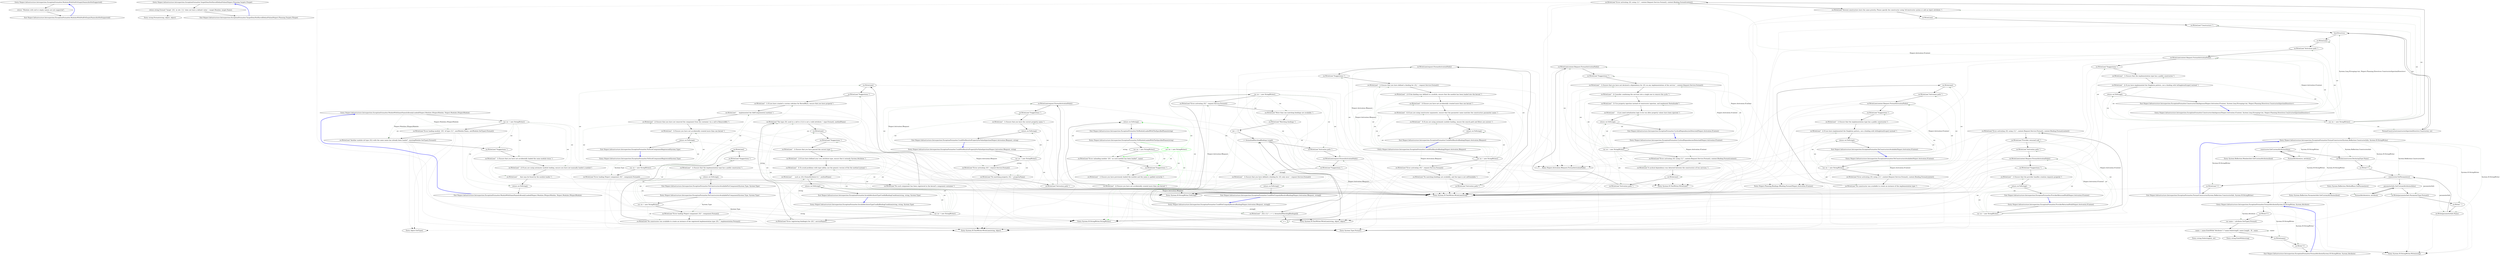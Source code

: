 digraph  {
n0 [label="Entry Ninject.Infrastructure.Introspection.ExceptionFormatter.ModulesWithNullOrEmptyNamesAreNotSupported()", span="44-44", cluster="Ninject.Infrastructure.Introspection.ExceptionFormatter.ModulesWithNullOrEmptyNamesAreNotSupported()"];
n1 [label="return ''Modules with null or empty names are not supported'';", span="46-46", cluster="Ninject.Infrastructure.Introspection.ExceptionFormatter.ModulesWithNullOrEmptyNamesAreNotSupported()"];
n2 [label="Exit Ninject.Infrastructure.Introspection.ExceptionFormatter.ModulesWithNullOrEmptyNamesAreNotSupported()", span="44-44", cluster="Ninject.Infrastructure.Introspection.ExceptionFormatter.ModulesWithNullOrEmptyNamesAreNotSupported()"];
n3 [label="Entry Ninject.Infrastructure.Introspection.ExceptionFormatter.TargetDoesNotHaveADefaultValue(Ninject.Planning.Targets.ITarget)", span="53-53", cluster="Ninject.Infrastructure.Introspection.ExceptionFormatter.TargetDoesNotHaveADefaultValue(Ninject.Planning.Targets.ITarget)"];
n4 [label="return string.Format(''Target '{0}' at site '{1}' does not have a default value.'', target.Member, target.Name);", span="55-55", cluster="Ninject.Infrastructure.Introspection.ExceptionFormatter.TargetDoesNotHaveADefaultValue(Ninject.Planning.Targets.ITarget)"];
n5 [label="Exit Ninject.Infrastructure.Introspection.ExceptionFormatter.TargetDoesNotHaveADefaultValue(Ninject.Planning.Targets.ITarget)", span="53-53", cluster="Ninject.Infrastructure.Introspection.ExceptionFormatter.TargetDoesNotHaveADefaultValue(Ninject.Planning.Targets.ITarget)"];
n6 [label="Entry string.Format(string, object, object)", span="0-0", cluster="string.Format(string, object, object)"];
n7 [label="Entry Ninject.Infrastructure.Introspection.ExceptionFormatter.ModuleWithSameNameIsAlreadyLoaded(Ninject.Modules.INinjectModule, Ninject.Modules.INinjectModule)", span="64-64", cluster="Ninject.Infrastructure.Introspection.ExceptionFormatter.ModuleWithSameNameIsAlreadyLoaded(Ninject.Modules.INinjectModule, Ninject.Modules.INinjectModule)"];
n8 [label="var sw = new StringWriter()", span="67-67", cluster="Ninject.Infrastructure.Introspection.ExceptionFormatter.ModuleWithSameNameIsAlreadyLoaded(Ninject.Modules.INinjectModule, Ninject.Modules.INinjectModule)"];
n9 [label="sw.WriteLine(''Error loading module '{0}' of type {1}'', newModule.Name, newModule.GetType().Format())", span="69-69", cluster="Ninject.Infrastructure.Introspection.ExceptionFormatter.ModuleWithSameNameIsAlreadyLoaded(Ninject.Modules.INinjectModule, Ninject.Modules.INinjectModule)"];
n10 [label="sw.WriteLine(''Another module (of type {0}) with the same name has already been loaded'', existingModule.GetType().Format())", span="70-70", cluster="Ninject.Infrastructure.Introspection.ExceptionFormatter.ModuleWithSameNameIsAlreadyLoaded(Ninject.Modules.INinjectModule, Ninject.Modules.INinjectModule)"];
n17 [label="Entry System.IO.StringWriter.StringWriter()", span="0-0", cluster="System.IO.StringWriter.StringWriter()"];
n11 [label="sw.WriteLine(''Suggestions:'')", span="72-72", cluster="Ninject.Infrastructure.Introspection.ExceptionFormatter.ModuleWithSameNameIsAlreadyLoaded(Ninject.Modules.INinjectModule, Ninject.Modules.INinjectModule)"];
n12 [label="sw.WriteLine(''  1) Ensure that you have not accidentally loaded the same module twice.'')", span="73-73", cluster="Ninject.Infrastructure.Introspection.ExceptionFormatter.ModuleWithSameNameIsAlreadyLoaded(Ninject.Modules.INinjectModule, Ninject.Modules.INinjectModule)"];
n13 [label="sw.WriteLine(''  2) If you are using automatic module loading, ensure you have not manually loaded a module'')", span="75-75", cluster="Ninject.Infrastructure.Introspection.ExceptionFormatter.ModuleWithSameNameIsAlreadyLoaded(Ninject.Modules.INinjectModule, Ninject.Modules.INinjectModule)"];
n14 [label="sw.WriteLine(''     that may be found by the module loader.'')", span="76-76", cluster="Ninject.Infrastructure.Introspection.ExceptionFormatter.ModuleWithSameNameIsAlreadyLoaded(Ninject.Modules.INinjectModule, Ninject.Modules.INinjectModule)"];
n15 [label="return sw.ToString();", span="79-79", cluster="Ninject.Infrastructure.Introspection.ExceptionFormatter.ModuleWithSameNameIsAlreadyLoaded(Ninject.Modules.INinjectModule, Ninject.Modules.INinjectModule)"];
n18 [label="Entry object.GetType()", span="0-0", cluster="object.GetType()"];
n19 [label="Entry System.Type.Format()", span="212-212", cluster="System.Type.Format()"];
n20 [label="Entry System.IO.TextWriter.WriteLine(string, object, object)", span="0-0", cluster="System.IO.TextWriter.WriteLine(string, object, object)"];
n21 [label="Entry System.IO.TextWriter.WriteLine(string, object)", span="0-0", cluster="System.IO.TextWriter.WriteLine(string, object)"];
n22 [label="Entry System.IO.TextWriter.WriteLine(string)", span="0-0", cluster="System.IO.TextWriter.WriteLine(string)"];
n16 [label="Exit Ninject.Infrastructure.Introspection.ExceptionFormatter.ModuleWithSameNameIsAlreadyLoaded(Ninject.Modules.INinjectModule, Ninject.Modules.INinjectModule)", span="64-64", cluster="Ninject.Infrastructure.Introspection.ExceptionFormatter.ModuleWithSameNameIsAlreadyLoaded(Ninject.Modules.INinjectModule, Ninject.Modules.INinjectModule)"];
n23 [label="Entry System.IO.StringWriter.ToString()", span="0-0", cluster="System.IO.StringWriter.ToString()"];
n24 [label="Entry Ninject.Infrastructure.Introspection.ExceptionFormatter.NoModuleLoadedWithTheSpecifiedName(string)", span="88-88", cluster="Ninject.Infrastructure.Introspection.ExceptionFormatter.NoModuleLoadedWithTheSpecifiedName(string)"];
n25 [label="var sw = new StringWriter()", span="90-90", cluster="Ninject.Infrastructure.Introspection.ExceptionFormatter.NoModuleLoadedWithTheSpecifiedName(string)"];
n26 [label="sw.WriteLine(''Error unloading module '{0}': no such module has been loaded'', name)", span="92-92", cluster="Ninject.Infrastructure.Introspection.ExceptionFormatter.NoModuleLoadedWithTheSpecifiedName(string)"];
n27 [label="sw.WriteLine(''Suggestions:'')", span="94-94", cluster="Ninject.Infrastructure.Introspection.ExceptionFormatter.NoModuleLoadedWithTheSpecifiedName(string)"];
n28 [label="sw.WriteLine(''  1) Ensure you have previously loaded the module and the name is spelled correctly.'')", span="95-95", cluster="Ninject.Infrastructure.Introspection.ExceptionFormatter.NoModuleLoadedWithTheSpecifiedName(string)"];
n29 [label="sw.WriteLine(''  2) Ensure you have not accidentally created more than one kernel.'')", span="96-96", cluster="Ninject.Infrastructure.Introspection.ExceptionFormatter.NoModuleLoadedWithTheSpecifiedName(string)"];
n30 [label="return sw.ToString();", span="98-98", cluster="Ninject.Infrastructure.Introspection.ExceptionFormatter.NoModuleLoadedWithTheSpecifiedName(string)"];
n31 [label="Exit Ninject.Infrastructure.Introspection.ExceptionFormatter.NoModuleLoadedWithTheSpecifiedName(string)", span="88-88", cluster="Ninject.Infrastructure.Introspection.ExceptionFormatter.NoModuleLoadedWithTheSpecifiedName(string)"];
n32 [label="Entry Ninject.Infrastructure.Introspection.ExceptionFormatter.CouldNotUniquelyResolveBinding(Ninject.Activation.IRequest, string[])", span="108-108", cluster="Ninject.Infrastructure.Introspection.ExceptionFormatter.CouldNotUniquelyResolveBinding(Ninject.Activation.IRequest, string[])"];
n33 [label="var sw = new StringWriter()", span="110-110", cluster="Ninject.Infrastructure.Introspection.ExceptionFormatter.CouldNotUniquelyResolveBinding(Ninject.Activation.IRequest, string[])"];
n34 [label="sw.WriteLine(''Error activating {0}'', request.Service.Format())", span="112-112", cluster="Ninject.Infrastructure.Introspection.ExceptionFormatter.CouldNotUniquelyResolveBinding(Ninject.Activation.IRequest, string[])"];
n38 [label="i < formattedMatchingBindings.Length", span="116-116", cluster="Ninject.Infrastructure.Introspection.ExceptionFormatter.CouldNotUniquelyResolveBinding(Ninject.Activation.IRequest, string[])"];
n39 [label="sw.WriteLine(''  {0}) {1}'', i + 1, formattedMatchingBindings[i])", span="118-118", cluster="Ninject.Infrastructure.Introspection.ExceptionFormatter.CouldNotUniquelyResolveBinding(Ninject.Activation.IRequest, string[])"];
n42 [label="sw.WriteLine(request.FormatActivationPath())", span="121-121", cluster="Ninject.Infrastructure.Introspection.ExceptionFormatter.CouldNotUniquelyResolveBinding(Ninject.Activation.IRequest, string[])"];
n44 [label="sw.WriteLine(''  1) Ensure that you have defined a binding for {0} only once.'', request.Service.Format())", span="124-124", cluster="Ninject.Infrastructure.Introspection.ExceptionFormatter.CouldNotUniquelyResolveBinding(Ninject.Activation.IRequest, string[])"];
n35 [label="sw.WriteLine(''More than one matching bindings are available.'')", span="113-113", cluster="Ninject.Infrastructure.Introspection.ExceptionFormatter.CouldNotUniquelyResolveBinding(Ninject.Activation.IRequest, string[])"];
n36 [label="sw.WriteLine(''Matching bindings:'')", span="115-115", cluster="Ninject.Infrastructure.Introspection.ExceptionFormatter.CouldNotUniquelyResolveBinding(Ninject.Activation.IRequest, string[])"];
n41 [label="sw.WriteLine(''Activation path:'')", span="120-120", cluster="Ninject.Infrastructure.Introspection.ExceptionFormatter.CouldNotUniquelyResolveBinding(Ninject.Activation.IRequest, string[])"];
n43 [label="sw.WriteLine(''Suggestions:'')", span="123-123", cluster="Ninject.Infrastructure.Introspection.ExceptionFormatter.CouldNotUniquelyResolveBinding(Ninject.Activation.IRequest, string[])"];
n45 [label="return sw.ToString();", span="126-126", cluster="Ninject.Infrastructure.Introspection.ExceptionFormatter.CouldNotUniquelyResolveBinding(Ninject.Activation.IRequest, string[])"];
n37 [label="int i = 0", span="116-116", cluster="Ninject.Infrastructure.Introspection.ExceptionFormatter.CouldNotUniquelyResolveBinding(Ninject.Activation.IRequest, string[])"];
n40 [label="i++", span="116-116", cluster="Ninject.Infrastructure.Introspection.ExceptionFormatter.CouldNotUniquelyResolveBinding(Ninject.Activation.IRequest, string[])"];
n47 [label="Entry Ninject.Activation.IRequest.FormatActivationPath()", span="37-37", cluster="Ninject.Activation.IRequest.FormatActivationPath()"];
n46 [label="Exit Ninject.Infrastructure.Introspection.ExceptionFormatter.CouldNotUniquelyResolveBinding(Ninject.Activation.IRequest, string[])", span="108-108", cluster="Ninject.Infrastructure.Introspection.ExceptionFormatter.CouldNotUniquelyResolveBinding(Ninject.Activation.IRequest, string[])"];
n48 [label="Entry Ninject.Infrastructure.Introspection.ExceptionFormatter.CouldNotResolveBinding(Ninject.Activation.IRequest)", span="135-135", cluster="Ninject.Infrastructure.Introspection.ExceptionFormatter.CouldNotResolveBinding(Ninject.Activation.IRequest)"];
n49 [label="var sw = new StringWriter()", span="137-137", cluster="Ninject.Infrastructure.Introspection.ExceptionFormatter.CouldNotResolveBinding(Ninject.Activation.IRequest)"];
n50 [label="sw.WriteLine(''Error activating {0}'', request.Service.Format())", span="139-139", cluster="Ninject.Infrastructure.Introspection.ExceptionFormatter.CouldNotResolveBinding(Ninject.Activation.IRequest)"];
n53 [label="sw.WriteLine(request.FormatActivationPath())", span="143-143", cluster="Ninject.Infrastructure.Introspection.ExceptionFormatter.CouldNotResolveBinding(Ninject.Activation.IRequest)"];
n55 [label="sw.WriteLine(''  1) Ensure that you have defined a binding for {0}.'', request.Service.Format())", span="146-146", cluster="Ninject.Infrastructure.Introspection.ExceptionFormatter.CouldNotResolveBinding(Ninject.Activation.IRequest)"];
n51 [label="sw.WriteLine(''No matching bindings are available, and the type is not self-bindable.'')", span="140-140", cluster="Ninject.Infrastructure.Introspection.ExceptionFormatter.CouldNotResolveBinding(Ninject.Activation.IRequest)"];
n52 [label="sw.WriteLine(''Activation path:'')", span="142-142", cluster="Ninject.Infrastructure.Introspection.ExceptionFormatter.CouldNotResolveBinding(Ninject.Activation.IRequest)"];
n54 [label="sw.WriteLine(''Suggestions:'')", span="145-145", cluster="Ninject.Infrastructure.Introspection.ExceptionFormatter.CouldNotResolveBinding(Ninject.Activation.IRequest)"];
n56 [label="sw.WriteLine(''  2) If the binding was defined in a module, ensure that the module has been loaded into the kernel.'')", span="147-147", cluster="Ninject.Infrastructure.Introspection.ExceptionFormatter.CouldNotResolveBinding(Ninject.Activation.IRequest)"];
n57 [label="sw.WriteLine(''  3) Ensure you have not accidentally created more than one kernel.'')", span="148-148", cluster="Ninject.Infrastructure.Introspection.ExceptionFormatter.CouldNotResolveBinding(Ninject.Activation.IRequest)"];
n58 [label="sw.WriteLine(''  4) If you are using constructor arguments, ensure that the parameter name matches the constructors parameter name.'')", span="149-149", cluster="Ninject.Infrastructure.Introspection.ExceptionFormatter.CouldNotResolveBinding(Ninject.Activation.IRequest)"];
n59 [label="sw.WriteLine(''  5) If you are using automatic module loading, ensure the search path and filters are correct.'')", span="151-151", cluster="Ninject.Infrastructure.Introspection.ExceptionFormatter.CouldNotResolveBinding(Ninject.Activation.IRequest)"];
n60 [label="return sw.ToString();", span="154-154", cluster="Ninject.Infrastructure.Introspection.ExceptionFormatter.CouldNotResolveBinding(Ninject.Activation.IRequest)"];
n61 [label="Exit Ninject.Infrastructure.Introspection.ExceptionFormatter.CouldNotResolveBinding(Ninject.Activation.IRequest)", span="135-135", cluster="Ninject.Infrastructure.Introspection.ExceptionFormatter.CouldNotResolveBinding(Ninject.Activation.IRequest)"];
n62 [label="Entry Ninject.Infrastructure.Introspection.ExceptionFormatter.CyclicalDependenciesDetected(Ninject.Activation.IContext)", span="163-163", cluster="Ninject.Infrastructure.Introspection.ExceptionFormatter.CyclicalDependenciesDetected(Ninject.Activation.IContext)"];
n63 [label="var sw = new StringWriter()", span="165-165", cluster="Ninject.Infrastructure.Introspection.ExceptionFormatter.CyclicalDependenciesDetected(Ninject.Activation.IContext)"];
n64 [label="sw.WriteLine(''Error activating {0} using {1}'', context.Request.Service.Format(), context.Binding.Format(context))", span="167-167", cluster="Ninject.Infrastructure.Introspection.ExceptionFormatter.CyclicalDependenciesDetected(Ninject.Activation.IContext)"];
n68 [label="sw.WriteLine(context.Request.FormatActivationPath())", span="172-172", cluster="Ninject.Infrastructure.Introspection.ExceptionFormatter.CyclicalDependenciesDetected(Ninject.Activation.IContext)"];
n70 [label="sw.WriteLine(''  1) Ensure that you have not declared a dependency for {0} on any implementations of the service.'', context.Request.Service.Format())", span="175-175", cluster="Ninject.Infrastructure.Introspection.ExceptionFormatter.CyclicalDependenciesDetected(Ninject.Activation.IContext)"];
n65 [label="sw.WriteLine(''A cyclical dependency was detected between the constructors of two services.'')", span="168-168", cluster="Ninject.Infrastructure.Introspection.ExceptionFormatter.CyclicalDependenciesDetected(Ninject.Activation.IContext)"];
n66 [label="sw.WriteLine()", span="169-169", cluster="Ninject.Infrastructure.Introspection.ExceptionFormatter.CyclicalDependenciesDetected(Ninject.Activation.IContext)"];
n67 [label="sw.WriteLine(''Activation path:'')", span="171-171", cluster="Ninject.Infrastructure.Introspection.ExceptionFormatter.CyclicalDependenciesDetected(Ninject.Activation.IContext)"];
n69 [label="sw.WriteLine(''Suggestions:'')", span="174-174", cluster="Ninject.Infrastructure.Introspection.ExceptionFormatter.CyclicalDependenciesDetected(Ninject.Activation.IContext)"];
n71 [label="sw.WriteLine(''  2) Consider combining the services into a single one to remove the cycle.'')", span="176-176", cluster="Ninject.Infrastructure.Introspection.ExceptionFormatter.CyclicalDependenciesDetected(Ninject.Activation.IContext)"];
n72 [label="sw.WriteLine(''  3) Use property injection instead of constructor injection, and implement IInitializable'')", span="177-177", cluster="Ninject.Infrastructure.Introspection.ExceptionFormatter.CyclicalDependenciesDetected(Ninject.Activation.IContext)"];
n73 [label="sw.WriteLine(''     if you need initialization logic to be run after property values have been injected.'')", span="178-178", cluster="Ninject.Infrastructure.Introspection.ExceptionFormatter.CyclicalDependenciesDetected(Ninject.Activation.IContext)"];
n74 [label="return sw.ToString();", span="180-180", cluster="Ninject.Infrastructure.Introspection.ExceptionFormatter.CyclicalDependenciesDetected(Ninject.Activation.IContext)"];
n76 [label="Entry Ninject.Planning.Bindings.IBinding.Format(Ninject.Activation.IContext)", span="60-60", cluster="Ninject.Planning.Bindings.IBinding.Format(Ninject.Activation.IContext)"];
n77 [label="Entry System.IO.TextWriter.WriteLine()", span="0-0", cluster="System.IO.TextWriter.WriteLine()"];
n75 [label="Exit Ninject.Infrastructure.Introspection.ExceptionFormatter.CyclicalDependenciesDetected(Ninject.Activation.IContext)", span="163-163", cluster="Ninject.Infrastructure.Introspection.ExceptionFormatter.CyclicalDependenciesDetected(Ninject.Activation.IContext)"];
n78 [label="Entry Ninject.Infrastructure.Introspection.ExceptionFormatter.InvalidAttributeTypeUsedInBindingCondition(string, string, System.Type)", span="191-191", cluster="Ninject.Infrastructure.Introspection.ExceptionFormatter.InvalidAttributeTypeUsedInBindingCondition(string, string, System.Type)"];
n79 [label="var sw = new StringWriter()", span="193-193", cluster="Ninject.Infrastructure.Introspection.ExceptionFormatter.InvalidAttributeTypeUsedInBindingCondition(string, string, System.Type)"];
n80 [label="sw.WriteLine(''Error registering binding(s) for {0}'', serviceNames)", span="195-195", cluster="Ninject.Infrastructure.Introspection.ExceptionFormatter.InvalidAttributeTypeUsedInBindingCondition(string, string, System.Type)"];
n81 [label="sw.WriteLine(''The type {0} used in a call to {1}() is not a valid attribute.'', type.Format(), methodName)", span="196-196", cluster="Ninject.Infrastructure.Introspection.ExceptionFormatter.InvalidAttributeTypeUsedInBindingCondition(string, string, System.Type)"];
n87 [label="sw.WriteLine(''     such as {0}<SomeAttribute>().'', methodName)", span="203-203", cluster="Ninject.Infrastructure.Introspection.ExceptionFormatter.InvalidAttributeTypeUsedInBindingCondition(string, string, System.Type)"];
n82 [label="sw.WriteLine()", span="197-197", cluster="Ninject.Infrastructure.Introspection.ExceptionFormatter.InvalidAttributeTypeUsedInBindingCondition(string, string, System.Type)"];
n83 [label="sw.WriteLine(''Suggestions:'')", span="199-199", cluster="Ninject.Infrastructure.Introspection.ExceptionFormatter.InvalidAttributeTypeUsedInBindingCondition(string, string, System.Type)"];
n84 [label="sw.WriteLine(''  1) Ensure that you have passed the correct type.'')", span="200-200", cluster="Ninject.Infrastructure.Introspection.ExceptionFormatter.InvalidAttributeTypeUsedInBindingCondition(string, string, System.Type)"];
n85 [label="sw.WriteLine(''  2) If you have defined your own attribute type, ensure that it extends System.Attribute.'')", span="201-201", cluster="Ninject.Infrastructure.Introspection.ExceptionFormatter.InvalidAttributeTypeUsedInBindingCondition(string, string, System.Type)"];
n86 [label="sw.WriteLine(''  3) To avoid problems with type-safety, use the generic version of the the method instead,'')", span="202-202", cluster="Ninject.Infrastructure.Introspection.ExceptionFormatter.InvalidAttributeTypeUsedInBindingCondition(string, string, System.Type)"];
n88 [label="return sw.ToString();", span="205-205", cluster="Ninject.Infrastructure.Introspection.ExceptionFormatter.InvalidAttributeTypeUsedInBindingCondition(string, string, System.Type)"];
n89 [label="Exit Ninject.Infrastructure.Introspection.ExceptionFormatter.InvalidAttributeTypeUsedInBindingCondition(string, string, System.Type)", span="191-191", cluster="Ninject.Infrastructure.Introspection.ExceptionFormatter.InvalidAttributeTypeUsedInBindingCondition(string, string, System.Type)"];
n90 [label="Entry Ninject.Infrastructure.Introspection.ExceptionFormatter.NoConstructorsAvailable(Ninject.Activation.IContext)", span="214-214", cluster="Ninject.Infrastructure.Introspection.ExceptionFormatter.NoConstructorsAvailable(Ninject.Activation.IContext)"];
n91 [label="var sw = new StringWriter()", span="216-216", cluster="Ninject.Infrastructure.Introspection.ExceptionFormatter.NoConstructorsAvailable(Ninject.Activation.IContext)"];
n92 [label="sw.WriteLine(''Error activating {0} using {1}'', context.Request.Service.Format(), context.Binding.Format(context))", span="218-218", cluster="Ninject.Infrastructure.Introspection.ExceptionFormatter.NoConstructorsAvailable(Ninject.Activation.IContext)"];
n96 [label="sw.WriteLine(context.Request.FormatActivationPath())", span="223-223", cluster="Ninject.Infrastructure.Introspection.ExceptionFormatter.NoConstructorsAvailable(Ninject.Activation.IContext)"];
n93 [label="sw.WriteLine(''No constructor was available to create an instance of the implementation type.'')", span="219-219", cluster="Ninject.Infrastructure.Introspection.ExceptionFormatter.NoConstructorsAvailable(Ninject.Activation.IContext)"];
n94 [label="sw.WriteLine()", span="220-220", cluster="Ninject.Infrastructure.Introspection.ExceptionFormatter.NoConstructorsAvailable(Ninject.Activation.IContext)"];
n95 [label="sw.WriteLine(''Activation path:'')", span="222-222", cluster="Ninject.Infrastructure.Introspection.ExceptionFormatter.NoConstructorsAvailable(Ninject.Activation.IContext)"];
n97 [label="sw.WriteLine(''Suggestions:'')", span="225-225", cluster="Ninject.Infrastructure.Introspection.ExceptionFormatter.NoConstructorsAvailable(Ninject.Activation.IContext)"];
n98 [label="sw.WriteLine(''  1) Ensure that the implementation type has a public constructor.'')", span="226-226", cluster="Ninject.Infrastructure.Introspection.ExceptionFormatter.NoConstructorsAvailable(Ninject.Activation.IContext)"];
n99 [label="sw.WriteLine(''  2) If you have implemented the Singleton pattern, use a binding with InSingletonScope() instead.'')", span="227-227", cluster="Ninject.Infrastructure.Introspection.ExceptionFormatter.NoConstructorsAvailable(Ninject.Activation.IContext)"];
n100 [label="return sw.ToString();", span="229-229", cluster="Ninject.Infrastructure.Introspection.ExceptionFormatter.NoConstructorsAvailable(Ninject.Activation.IContext)"];
n101 [label="Exit Ninject.Infrastructure.Introspection.ExceptionFormatter.NoConstructorsAvailable(Ninject.Activation.IContext)", span="214-214", cluster="Ninject.Infrastructure.Introspection.ExceptionFormatter.NoConstructorsAvailable(Ninject.Activation.IContext)"];
n102 [label="Entry Ninject.Infrastructure.Introspection.ExceptionFormatter.NoConstructorsAvailableForComponent(System.Type, System.Type)", span="239-239", cluster="Ninject.Infrastructure.Introspection.ExceptionFormatter.NoConstructorsAvailableForComponent(System.Type, System.Type)"];
n103 [label="var sw = new StringWriter()", span="241-241", cluster="Ninject.Infrastructure.Introspection.ExceptionFormatter.NoConstructorsAvailableForComponent(System.Type, System.Type)"];
n104 [label="sw.WriteLine(''Error loading Ninject component {0}'', component.Format())", span="243-243", cluster="Ninject.Infrastructure.Introspection.ExceptionFormatter.NoConstructorsAvailableForComponent(System.Type, System.Type)"];
n105 [label="sw.WriteLine(''No constructor was available to create an instance of the registered implementation type {0}.'', implementation.Format())", span="244-244", cluster="Ninject.Infrastructure.Introspection.ExceptionFormatter.NoConstructorsAvailableForComponent(System.Type, System.Type)"];
n106 [label="sw.WriteLine()", span="245-245", cluster="Ninject.Infrastructure.Introspection.ExceptionFormatter.NoConstructorsAvailableForComponent(System.Type, System.Type)"];
n107 [label="sw.WriteLine(''Suggestions:'')", span="247-247", cluster="Ninject.Infrastructure.Introspection.ExceptionFormatter.NoConstructorsAvailableForComponent(System.Type, System.Type)"];
n108 [label="sw.WriteLine(''  1) Ensure that the implementation type has a public constructor.'')", span="248-248", cluster="Ninject.Infrastructure.Introspection.ExceptionFormatter.NoConstructorsAvailableForComponent(System.Type, System.Type)"];
n109 [label="return sw.ToString();", span="250-250", cluster="Ninject.Infrastructure.Introspection.ExceptionFormatter.NoConstructorsAvailableForComponent(System.Type, System.Type)"];
n110 [label="Exit Ninject.Infrastructure.Introspection.ExceptionFormatter.NoConstructorsAvailableForComponent(System.Type, System.Type)", span="239-239", cluster="Ninject.Infrastructure.Introspection.ExceptionFormatter.NoConstructorsAvailableForComponent(System.Type, System.Type)"];
n111 [label="Entry Ninject.Infrastructure.Introspection.ExceptionFormatter.NoSuchComponentRegistered(System.Type)", span="259-259", cluster="Ninject.Infrastructure.Introspection.ExceptionFormatter.NoSuchComponentRegistered(System.Type)"];
n112 [label="var sw = new StringWriter()", span="261-261", cluster="Ninject.Infrastructure.Introspection.ExceptionFormatter.NoSuchComponentRegistered(System.Type)"];
n113 [label="sw.WriteLine(''Error loading Ninject component {0}'', component.Format())", span="263-263", cluster="Ninject.Infrastructure.Introspection.ExceptionFormatter.NoSuchComponentRegistered(System.Type)"];
n114 [label="sw.WriteLine(''No such component has been registered in the kernel's component container.'')", span="264-264", cluster="Ninject.Infrastructure.Introspection.ExceptionFormatter.NoSuchComponentRegistered(System.Type)"];
n115 [label="sw.WriteLine()", span="265-265", cluster="Ninject.Infrastructure.Introspection.ExceptionFormatter.NoSuchComponentRegistered(System.Type)"];
n116 [label="sw.WriteLine(''Suggestions:'')", span="267-267", cluster="Ninject.Infrastructure.Introspection.ExceptionFormatter.NoSuchComponentRegistered(System.Type)"];
n117 [label="sw.WriteLine(''  1) If you have created a custom subclass for KernelBase, ensure that you have properly'')", span="268-268", cluster="Ninject.Infrastructure.Introspection.ExceptionFormatter.NoSuchComponentRegistered(System.Type)"];
n118 [label="sw.WriteLine(''     implemented the AddComponents() method.'')", span="269-269", cluster="Ninject.Infrastructure.Introspection.ExceptionFormatter.NoSuchComponentRegistered(System.Type)"];
n119 [label="sw.WriteLine(''  2) Ensure that you have not removed the component from the container via a call to RemoveAll().'')", span="270-270", cluster="Ninject.Infrastructure.Introspection.ExceptionFormatter.NoSuchComponentRegistered(System.Type)"];
n120 [label="sw.WriteLine(''  3) Ensure you have not accidentally created more than one kernel.'')", span="271-271", cluster="Ninject.Infrastructure.Introspection.ExceptionFormatter.NoSuchComponentRegistered(System.Type)"];
n121 [label="return sw.ToString();", span="273-273", cluster="Ninject.Infrastructure.Introspection.ExceptionFormatter.NoSuchComponentRegistered(System.Type)"];
n122 [label="Exit Ninject.Infrastructure.Introspection.ExceptionFormatter.NoSuchComponentRegistered(System.Type)", span="259-259", cluster="Ninject.Infrastructure.Introspection.ExceptionFormatter.NoSuchComponentRegistered(System.Type)"];
n123 [label="Entry Ninject.Infrastructure.Introspection.ExceptionFormatter.CouldNotResolvePropertyForValueInjection(Ninject.Activation.IRequest, string)", span="283-283", cluster="Ninject.Infrastructure.Introspection.ExceptionFormatter.CouldNotResolvePropertyForValueInjection(Ninject.Activation.IRequest, string)"];
n124 [label="var sw = new StringWriter()", span="285-285", cluster="Ninject.Infrastructure.Introspection.ExceptionFormatter.CouldNotResolvePropertyForValueInjection(Ninject.Activation.IRequest, string)"];
n125 [label="sw.WriteLine(''Error activating {0}'', request.Service.Format())", span="287-287", cluster="Ninject.Infrastructure.Introspection.ExceptionFormatter.CouldNotResolvePropertyForValueInjection(Ninject.Activation.IRequest, string)"];
n126 [label="sw.WriteLine(''No matching property {0}.'', propertyName)", span="288-288", cluster="Ninject.Infrastructure.Introspection.ExceptionFormatter.CouldNotResolvePropertyForValueInjection(Ninject.Activation.IRequest, string)"];
n128 [label="sw.WriteLine(request.FormatActivationPath())", span="291-291", cluster="Ninject.Infrastructure.Introspection.ExceptionFormatter.CouldNotResolvePropertyForValueInjection(Ninject.Activation.IRequest, string)"];
n127 [label="sw.WriteLine(''Activation path:'')", span="290-290", cluster="Ninject.Infrastructure.Introspection.ExceptionFormatter.CouldNotResolvePropertyForValueInjection(Ninject.Activation.IRequest, string)"];
n129 [label="sw.WriteLine(''Suggestions:'')", span="293-293", cluster="Ninject.Infrastructure.Introspection.ExceptionFormatter.CouldNotResolvePropertyForValueInjection(Ninject.Activation.IRequest, string)"];
n130 [label="sw.WriteLine(''  1) Ensure that you have the correct property name.'')", span="294-294", cluster="Ninject.Infrastructure.Introspection.ExceptionFormatter.CouldNotResolvePropertyForValueInjection(Ninject.Activation.IRequest, string)"];
n131 [label="return sw.ToString();", span="296-296", cluster="Ninject.Infrastructure.Introspection.ExceptionFormatter.CouldNotResolvePropertyForValueInjection(Ninject.Activation.IRequest, string)"];
n132 [label="Exit Ninject.Infrastructure.Introspection.ExceptionFormatter.CouldNotResolvePropertyForValueInjection(Ninject.Activation.IRequest, string)", span="283-283", cluster="Ninject.Infrastructure.Introspection.ExceptionFormatter.CouldNotResolvePropertyForValueInjection(Ninject.Activation.IRequest, string)"];
n133 [label="Entry Ninject.Infrastructure.Introspection.ExceptionFormatter.ProviderReturnedNull(Ninject.Activation.IContext)", span="305-305", cluster="Ninject.Infrastructure.Introspection.ExceptionFormatter.ProviderReturnedNull(Ninject.Activation.IContext)"];
n134 [label="var sw = new StringWriter()", span="307-307", cluster="Ninject.Infrastructure.Introspection.ExceptionFormatter.ProviderReturnedNull(Ninject.Activation.IContext)"];
n135 [label="sw.WriteLine(''Error activating {0} using {1}'', context.Request.Service.Format(), context.Binding.Format(context))", span="309-309", cluster="Ninject.Infrastructure.Introspection.ExceptionFormatter.ProviderReturnedNull(Ninject.Activation.IContext)"];
n138 [label="sw.WriteLine(context.Request.FormatActivationPath())", span="313-313", cluster="Ninject.Infrastructure.Introspection.ExceptionFormatter.ProviderReturnedNull(Ninject.Activation.IContext)"];
n136 [label="sw.WriteLine(''Provider returned null.'')", span="310-310", cluster="Ninject.Infrastructure.Introspection.ExceptionFormatter.ProviderReturnedNull(Ninject.Activation.IContext)"];
n137 [label="sw.WriteLine(''Activation path:'')", span="312-312", cluster="Ninject.Infrastructure.Introspection.ExceptionFormatter.ProviderReturnedNull(Ninject.Activation.IContext)"];
n139 [label="sw.WriteLine(''Suggestions:'')", span="315-315", cluster="Ninject.Infrastructure.Introspection.ExceptionFormatter.ProviderReturnedNull(Ninject.Activation.IContext)"];
n140 [label="sw.WriteLine(''  1) Ensure that the provider handles creation requests properly.'')", span="316-316", cluster="Ninject.Infrastructure.Introspection.ExceptionFormatter.ProviderReturnedNull(Ninject.Activation.IContext)"];
n141 [label="return sw.ToString();", span="318-318", cluster="Ninject.Infrastructure.Introspection.ExceptionFormatter.ProviderReturnedNull(Ninject.Activation.IContext)"];
n142 [label="Exit Ninject.Infrastructure.Introspection.ExceptionFormatter.ProviderReturnedNull(Ninject.Activation.IContext)", span="305-305", cluster="Ninject.Infrastructure.Introspection.ExceptionFormatter.ProviderReturnedNull(Ninject.Activation.IContext)"];
n143 [label="Entry Ninject.Infrastructure.Introspection.ExceptionFormatter.ConstructorsAmbiguous(Ninject.Activation.IContext, System.Linq.IGrouping<int, Ninject.Planning.Directives.ConstructorInjectionDirective>)", span="328-328", cluster="Ninject.Infrastructure.Introspection.ExceptionFormatter.ConstructorsAmbiguous(Ninject.Activation.IContext, System.Linq.IGrouping<int, Ninject.Planning.Directives.ConstructorInjectionDirective>)"];
n144 [label="var sw = new StringWriter()", span="330-330", cluster="Ninject.Infrastructure.Introspection.ExceptionFormatter.ConstructorsAmbiguous(Ninject.Activation.IContext, System.Linq.IGrouping<int, Ninject.Planning.Directives.ConstructorInjectionDirective>)"];
n145 [label="sw.WriteLine(''Error activating {0} using {1}'', context.Request.Service.Format(), context.Binding.Format(context))", span="332-332", cluster="Ninject.Infrastructure.Introspection.ExceptionFormatter.ConstructorsAmbiguous(Ninject.Activation.IContext, System.Linq.IGrouping<int, Ninject.Planning.Directives.ConstructorInjectionDirective>)"];
n149 [label=bestDirectives, span="337-337", cluster="Ninject.Infrastructure.Introspection.ExceptionFormatter.ConstructorsAmbiguous(Ninject.Activation.IContext, System.Linq.IGrouping<int, Ninject.Planning.Directives.ConstructorInjectionDirective>)"];
n153 [label="sw.WriteLine(context.Request.FormatActivationPath())", span="345-345", cluster="Ninject.Infrastructure.Introspection.ExceptionFormatter.ConstructorsAmbiguous(Ninject.Activation.IContext, System.Linq.IGrouping<int, Ninject.Planning.Directives.ConstructorInjectionDirective>)"];
n146 [label="sw.WriteLine(''Several constructors have the same priority. Please specify the constructor using ToConstructor syntax or add an Inject attribute.'')", span="333-333", cluster="Ninject.Infrastructure.Introspection.ExceptionFormatter.ConstructorsAmbiguous(Ninject.Activation.IContext, System.Linq.IGrouping<int, Ninject.Planning.Directives.ConstructorInjectionDirective>)"];
n147 [label="sw.WriteLine()", span="334-334", cluster="Ninject.Infrastructure.Introspection.ExceptionFormatter.ConstructorsAmbiguous(Ninject.Activation.IContext, System.Linq.IGrouping<int, Ninject.Planning.Directives.ConstructorInjectionDirective>)"];
n148 [label="sw.WriteLine(''Constructors:'')", span="336-336", cluster="Ninject.Infrastructure.Introspection.ExceptionFormatter.ConstructorsAmbiguous(Ninject.Activation.IContext, System.Linq.IGrouping<int, Ninject.Planning.Directives.ConstructorInjectionDirective>)"];
n150 [label="FormatConstructor(constructorInjectionDirective.Constructor, sw)", span="339-339", cluster="Ninject.Infrastructure.Introspection.ExceptionFormatter.ConstructorsAmbiguous(Ninject.Activation.IContext, System.Linq.IGrouping<int, Ninject.Planning.Directives.ConstructorInjectionDirective>)"];
n151 [label="sw.WriteLine()", span="342-342", cluster="Ninject.Infrastructure.Introspection.ExceptionFormatter.ConstructorsAmbiguous(Ninject.Activation.IContext, System.Linq.IGrouping<int, Ninject.Planning.Directives.ConstructorInjectionDirective>)"];
n152 [label="sw.WriteLine(''Activation path:'')", span="344-344", cluster="Ninject.Infrastructure.Introspection.ExceptionFormatter.ConstructorsAmbiguous(Ninject.Activation.IContext, System.Linq.IGrouping<int, Ninject.Planning.Directives.ConstructorInjectionDirective>)"];
n154 [label="sw.WriteLine(''Suggestions:'')", span="347-347", cluster="Ninject.Infrastructure.Introspection.ExceptionFormatter.ConstructorsAmbiguous(Ninject.Activation.IContext, System.Linq.IGrouping<int, Ninject.Planning.Directives.ConstructorInjectionDirective>)"];
n155 [label="sw.WriteLine(''  1) Ensure that the implementation type has a public constructor.'')", span="348-348", cluster="Ninject.Infrastructure.Introspection.ExceptionFormatter.ConstructorsAmbiguous(Ninject.Activation.IContext, System.Linq.IGrouping<int, Ninject.Planning.Directives.ConstructorInjectionDirective>)"];
n156 [label="sw.WriteLine(''  2) If you have implemented the Singleton pattern, use a binding with InSingletonScope() instead.'')", span="349-349", cluster="Ninject.Infrastructure.Introspection.ExceptionFormatter.ConstructorsAmbiguous(Ninject.Activation.IContext, System.Linq.IGrouping<int, Ninject.Planning.Directives.ConstructorInjectionDirective>)"];
n157 [label="return sw.ToString();", span="351-351", cluster="Ninject.Infrastructure.Introspection.ExceptionFormatter.ConstructorsAmbiguous(Ninject.Activation.IContext, System.Linq.IGrouping<int, Ninject.Planning.Directives.ConstructorInjectionDirective>)"];
n159 [label="Entry Ninject.Infrastructure.Introspection.ExceptionFormatter.FormatConstructor(System.Reflection.ConstructorInfo, System.IO.StringWriter)", span="360-360", cluster="Ninject.Infrastructure.Introspection.ExceptionFormatter.FormatConstructor(System.Reflection.ConstructorInfo, System.IO.StringWriter)"];
n158 [label="Exit Ninject.Infrastructure.Introspection.ExceptionFormatter.ConstructorsAmbiguous(Ninject.Activation.IContext, System.Linq.IGrouping<int, Ninject.Planning.Directives.ConstructorInjectionDirective>)", span="328-328", cluster="Ninject.Infrastructure.Introspection.ExceptionFormatter.ConstructorsAmbiguous(Ninject.Activation.IContext, System.Linq.IGrouping<int, Ninject.Planning.Directives.ConstructorInjectionDirective>)"];
n160 [label="constructor.GetCustomAttributes(false)", span="362-362", cluster="Ninject.Infrastructure.Introspection.ExceptionFormatter.FormatConstructor(System.Reflection.ConstructorInfo, System.IO.StringWriter)"];
n161 [label="FormatAttribute(sw, attribute)", span="364-364", cluster="Ninject.Infrastructure.Introspection.ExceptionFormatter.FormatConstructor(System.Reflection.ConstructorInfo, System.IO.StringWriter)"];
n162 [label="sw.Write(constructor.DeclaringType.Name)", span="367-367", cluster="Ninject.Infrastructure.Introspection.ExceptionFormatter.FormatConstructor(System.Reflection.ConstructorInfo, System.IO.StringWriter)"];
n163 [label="sw.Write(''('')", span="368-368", cluster="Ninject.Infrastructure.Introspection.ExceptionFormatter.FormatConstructor(System.Reflection.ConstructorInfo, System.IO.StringWriter)"];
n164 [label="constructor.GetParameters()", span="369-369", cluster="Ninject.Infrastructure.Introspection.ExceptionFormatter.FormatConstructor(System.Reflection.ConstructorInfo, System.IO.StringWriter)"];
n166 [label="FormatAttribute(sw, attribute)", span="373-373", cluster="Ninject.Infrastructure.Introspection.ExceptionFormatter.FormatConstructor(System.Reflection.ConstructorInfo, System.IO.StringWriter)"];
n167 [label="sw.Write(parameterInfo.ParameterType.Format())", span="376-376", cluster="Ninject.Infrastructure.Introspection.ExceptionFormatter.FormatConstructor(System.Reflection.ConstructorInfo, System.IO.StringWriter)"];
n168 [label="sw.Write('' '')", span="377-377", cluster="Ninject.Infrastructure.Introspection.ExceptionFormatter.FormatConstructor(System.Reflection.ConstructorInfo, System.IO.StringWriter)"];
n169 [label="sw.Write(parameterInfo.Name)", span="378-378", cluster="Ninject.Infrastructure.Introspection.ExceptionFormatter.FormatConstructor(System.Reflection.ConstructorInfo, System.IO.StringWriter)"];
n170 [label="sw.WriteLine('')'')", span="381-381", cluster="Ninject.Infrastructure.Introspection.ExceptionFormatter.FormatConstructor(System.Reflection.ConstructorInfo, System.IO.StringWriter)"];
n172 [label="Entry System.Reflection.MemberInfo.GetCustomAttributes(bool)", span="0-0", cluster="System.Reflection.MemberInfo.GetCustomAttributes(bool)"];
n173 [label="Entry Ninject.Infrastructure.Introspection.ExceptionFormatter.FormatAttribute(System.IO.StringWriter, System.Attribute)", span="389-389", cluster="Ninject.Infrastructure.Introspection.ExceptionFormatter.FormatAttribute(System.IO.StringWriter, System.Attribute)"];
n174 [label="Entry System.IO.StringWriter.Write(string)", span="0-0", cluster="System.IO.StringWriter.Write(string)"];
n165 [label="parameterInfo.GetCustomAttributes(false)", span="371-371", cluster="Ninject.Infrastructure.Introspection.ExceptionFormatter.FormatConstructor(System.Reflection.ConstructorInfo, System.IO.StringWriter)"];
n175 [label="Entry System.Reflection.MethodBase.GetParameters()", span="0-0", cluster="System.Reflection.MethodBase.GetParameters()"];
n176 [label="Entry System.Reflection.ParameterInfo.GetCustomAttributes(bool)", span="0-0", cluster="System.Reflection.ParameterInfo.GetCustomAttributes(bool)"];
n171 [label="Exit Ninject.Infrastructure.Introspection.ExceptionFormatter.FormatConstructor(System.Reflection.ConstructorInfo, System.IO.StringWriter)", span="360-360", cluster="Ninject.Infrastructure.Introspection.ExceptionFormatter.FormatConstructor(System.Reflection.ConstructorInfo, System.IO.StringWriter)"];
n177 [label="sw.Write(''['')", span="391-391", cluster="Ninject.Infrastructure.Introspection.ExceptionFormatter.FormatAttribute(System.IO.StringWriter, System.Attribute)"];
n178 [label="var name = attribute.GetType().Format()", span="392-392", cluster="Ninject.Infrastructure.Introspection.ExceptionFormatter.FormatAttribute(System.IO.StringWriter, System.Attribute)"];
n180 [label="sw.Write(name)", span="394-394", cluster="Ninject.Infrastructure.Introspection.ExceptionFormatter.FormatAttribute(System.IO.StringWriter, System.Attribute)"];
n181 [label="sw.Write('']'')", span="395-395", cluster="Ninject.Infrastructure.Introspection.ExceptionFormatter.FormatAttribute(System.IO.StringWriter, System.Attribute)"];
n179 [label="name = name.EndsWith(''Attribute'') ? name.Substring(0, name.Length - 9) : name", span="393-393", cluster="Ninject.Infrastructure.Introspection.ExceptionFormatter.FormatAttribute(System.IO.StringWriter, System.Attribute)"];
n183 [label="Entry string.EndsWith(string)", span="0-0", cluster="string.EndsWith(string)"];
n184 [label="Entry string.Substring(int, int)", span="0-0", cluster="string.Substring(int, int)"];
n182 [label="Exit Ninject.Infrastructure.Introspection.ExceptionFormatter.FormatAttribute(System.IO.StringWriter, System.Attribute)", span="389-389", cluster="Ninject.Infrastructure.Introspection.ExceptionFormatter.FormatAttribute(System.IO.StringWriter, System.Attribute)"];
d25 [label="var sw = new StringWriter()", span="90-90", cluster="Ninject.Infrastructure.Introspection.ExceptionFormatter.NoModuleLoadedWithTheSpecifiedName(string)", color=green, community=0];
n0 -> n1  [key=0, style=solid];
n1 -> n2  [key=0, style=solid];
n2 -> n0  [key=0, style=bold, color=blue];
n3 -> n4  [key=0, style=solid];
n4 -> n5  [key=0, style=solid];
n4 -> n6  [key=2, style=dotted];
n5 -> n3  [key=0, style=bold, color=blue];
n7 -> n8  [key=0, style=solid];
n7 -> n9  [key=1, style=dashed, color=darkseagreen4, label="Ninject.Modules.INinjectModule"];
n7 -> n10  [key=1, style=dashed, color=darkseagreen4, label="Ninject.Modules.INinjectModule"];
n8 -> n9  [key=0, style=solid];
n8 -> n17  [key=2, style=dotted];
n8 -> n10  [key=1, style=dashed, color=darkseagreen4, label=sw];
n8 -> n11  [key=1, style=dashed, color=darkseagreen4, label=sw];
n8 -> n12  [key=1, style=dashed, color=darkseagreen4, label=sw];
n8 -> n13  [key=1, style=dashed, color=darkseagreen4, label=sw];
n8 -> n14  [key=1, style=dashed, color=darkseagreen4, label=sw];
n8 -> n15  [key=1, style=dashed, color=darkseagreen4, label=sw];
n9 -> n10  [key=0, style=solid];
n9 -> n18  [key=2, style=dotted];
n9 -> n19  [key=2, style=dotted];
n9 -> n20  [key=2, style=dotted];
n10 -> n11  [key=0, style=solid];
n10 -> n18  [key=2, style=dotted];
n10 -> n19  [key=2, style=dotted];
n10 -> n21  [key=2, style=dotted];
n11 -> n12  [key=0, style=solid];
n11 -> n22  [key=2, style=dotted];
n12 -> n13  [key=0, style=solid];
n12 -> n22  [key=2, style=dotted];
n13 -> n14  [key=0, style=solid];
n13 -> n22  [key=2, style=dotted];
n14 -> n15  [key=0, style=solid];
n14 -> n22  [key=2, style=dotted];
n15 -> n16  [key=0, style=solid];
n15 -> n23  [key=2, style=dotted];
n16 -> n7  [key=0, style=bold, color=blue];
n24 -> n25  [key=0, style=solid];
n24 -> n26  [key=1, style=dashed, color=darkseagreen4, label=string];
n24 -> d25  [key=0, style=solid, color=green];
n25 -> n26  [key=0, style=solid];
n25 -> n17  [key=2, style=dotted];
n25 -> n27  [key=1, style=dashed, color=darkseagreen4, label=sw];
n25 -> n28  [key=1, style=dashed, color=darkseagreen4, label=sw];
n25 -> n29  [key=1, style=dashed, color=darkseagreen4, label=sw];
n25 -> n30  [key=1, style=dashed, color=darkseagreen4, label=sw];
n26 -> n27  [key=0, style=solid];
n26 -> n21  [key=2, style=dotted];
n27 -> n28  [key=0, style=solid];
n27 -> n22  [key=2, style=dotted];
n28 -> n29  [key=0, style=solid];
n28 -> n22  [key=2, style=dotted];
n29 -> n30  [key=0, style=solid];
n29 -> n22  [key=2, style=dotted];
n30 -> n31  [key=0, style=solid];
n30 -> n23  [key=2, style=dotted];
n31 -> n24  [key=0, style=bold, color=blue];
n32 -> n33  [key=0, style=solid];
n32 -> n34  [key=1, style=dashed, color=darkseagreen4, label="Ninject.Activation.IRequest"];
n32 -> n38  [key=1, style=dashed, color=darkseagreen4, label="string[]"];
n32 -> n39  [key=1, style=dashed, color=darkseagreen4, label="string[]"];
n32 -> n42  [key=1, style=dashed, color=darkseagreen4, label="Ninject.Activation.IRequest"];
n32 -> n44  [key=1, style=dashed, color=darkseagreen4, label="Ninject.Activation.IRequest"];
n33 -> n34  [key=0, style=solid];
n33 -> n17  [key=2, style=dotted];
n33 -> n35  [key=1, style=dashed, color=darkseagreen4, label=sw];
n33 -> n36  [key=1, style=dashed, color=darkseagreen4, label=sw];
n33 -> n39  [key=1, style=dashed, color=darkseagreen4, label=sw];
n33 -> n41  [key=1, style=dashed, color=darkseagreen4, label=sw];
n33 -> n42  [key=1, style=dashed, color=darkseagreen4, label=sw];
n33 -> n43  [key=1, style=dashed, color=darkseagreen4, label=sw];
n33 -> n44  [key=1, style=dashed, color=darkseagreen4, label=sw];
n33 -> n45  [key=1, style=dashed, color=darkseagreen4, label=sw];
n34 -> n35  [key=0, style=solid];
n34 -> n19  [key=2, style=dotted];
n34 -> n21  [key=2, style=dotted];
n38 -> n39  [key=0, style=solid];
n38 -> n41  [key=0, style=solid];
n39 -> n40  [key=0, style=solid];
n39 -> n20  [key=2, style=dotted];
n42 -> n43  [key=0, style=solid];
n42 -> n47  [key=2, style=dotted];
n42 -> n22  [key=2, style=dotted];
n44 -> n45  [key=0, style=solid];
n44 -> n19  [key=2, style=dotted];
n44 -> n21  [key=2, style=dotted];
n35 -> n36  [key=0, style=solid];
n35 -> n22  [key=2, style=dotted];
n36 -> n37  [key=0, style=solid];
n36 -> n22  [key=2, style=dotted];
n41 -> n42  [key=0, style=solid];
n41 -> n22  [key=2, style=dotted];
n43 -> n44  [key=0, style=solid];
n43 -> n22  [key=2, style=dotted];
n45 -> n46  [key=0, style=solid];
n45 -> n23  [key=2, style=dotted];
n37 -> n38  [key=0, style=solid];
n37 -> n39  [key=1, style=dashed, color=darkseagreen4, label=i];
n37 -> n40  [key=1, style=dashed, color=darkseagreen4, label=i];
n40 -> n38  [key=0, style=solid];
n40 -> n40  [key=1, style=dashed, color=darkseagreen4, label=i];
n46 -> n32  [key=0, style=bold, color=blue];
n48 -> n49  [key=0, style=solid];
n48 -> n50  [key=1, style=dashed, color=darkseagreen4, label="Ninject.Activation.IRequest"];
n48 -> n53  [key=1, style=dashed, color=darkseagreen4, label="Ninject.Activation.IRequest"];
n48 -> n55  [key=1, style=dashed, color=darkseagreen4, label="Ninject.Activation.IRequest"];
n49 -> n50  [key=0, style=solid];
n49 -> n17  [key=2, style=dotted];
n49 -> n51  [key=1, style=dashed, color=darkseagreen4, label=sw];
n49 -> n52  [key=1, style=dashed, color=darkseagreen4, label=sw];
n49 -> n53  [key=1, style=dashed, color=darkseagreen4, label=sw];
n49 -> n54  [key=1, style=dashed, color=darkseagreen4, label=sw];
n49 -> n55  [key=1, style=dashed, color=darkseagreen4, label=sw];
n49 -> n56  [key=1, style=dashed, color=darkseagreen4, label=sw];
n49 -> n57  [key=1, style=dashed, color=darkseagreen4, label=sw];
n49 -> n58  [key=1, style=dashed, color=darkseagreen4, label=sw];
n49 -> n59  [key=1, style=dashed, color=darkseagreen4, label=sw];
n49 -> n60  [key=1, style=dashed, color=darkseagreen4, label=sw];
n50 -> n51  [key=0, style=solid];
n50 -> n19  [key=2, style=dotted];
n50 -> n21  [key=2, style=dotted];
n53 -> n54  [key=0, style=solid];
n53 -> n47  [key=2, style=dotted];
n53 -> n22  [key=2, style=dotted];
n55 -> n56  [key=0, style=solid];
n55 -> n19  [key=2, style=dotted];
n55 -> n21  [key=2, style=dotted];
n51 -> n52  [key=0, style=solid];
n51 -> n22  [key=2, style=dotted];
n52 -> n53  [key=0, style=solid];
n52 -> n22  [key=2, style=dotted];
n54 -> n55  [key=0, style=solid];
n54 -> n22  [key=2, style=dotted];
n56 -> n57  [key=0, style=solid];
n56 -> n22  [key=2, style=dotted];
n57 -> n58  [key=0, style=solid];
n57 -> n22  [key=2, style=dotted];
n58 -> n59  [key=0, style=solid];
n58 -> n22  [key=2, style=dotted];
n59 -> n60  [key=0, style=solid];
n59 -> n22  [key=2, style=dotted];
n60 -> n61  [key=0, style=solid];
n60 -> n23  [key=2, style=dotted];
n61 -> n48  [key=0, style=bold, color=blue];
n62 -> n63  [key=0, style=solid];
n62 -> n64  [key=1, style=dashed, color=darkseagreen4, label="Ninject.Activation.IContext"];
n62 -> n68  [key=1, style=dashed, color=darkseagreen4, label="Ninject.Activation.IContext"];
n62 -> n70  [key=1, style=dashed, color=darkseagreen4, label="Ninject.Activation.IContext"];
n63 -> n64  [key=0, style=solid];
n63 -> n17  [key=2, style=dotted];
n63 -> n65  [key=1, style=dashed, color=darkseagreen4, label=sw];
n63 -> n66  [key=1, style=dashed, color=darkseagreen4, label=sw];
n63 -> n67  [key=1, style=dashed, color=darkseagreen4, label=sw];
n63 -> n68  [key=1, style=dashed, color=darkseagreen4, label=sw];
n63 -> n69  [key=1, style=dashed, color=darkseagreen4, label=sw];
n63 -> n70  [key=1, style=dashed, color=darkseagreen4, label=sw];
n63 -> n71  [key=1, style=dashed, color=darkseagreen4, label=sw];
n63 -> n72  [key=1, style=dashed, color=darkseagreen4, label=sw];
n63 -> n73  [key=1, style=dashed, color=darkseagreen4, label=sw];
n63 -> n74  [key=1, style=dashed, color=darkseagreen4, label=sw];
n64 -> n65  [key=0, style=solid];
n64 -> n19  [key=2, style=dotted];
n64 -> n76  [key=2, style=dotted];
n64 -> n20  [key=2, style=dotted];
n68 -> n69  [key=0, style=solid];
n68 -> n47  [key=2, style=dotted];
n68 -> n22  [key=2, style=dotted];
n70 -> n71  [key=0, style=solid];
n70 -> n19  [key=2, style=dotted];
n70 -> n21  [key=2, style=dotted];
n65 -> n66  [key=0, style=solid];
n65 -> n22  [key=2, style=dotted];
n66 -> n67  [key=0, style=solid];
n66 -> n77  [key=2, style=dotted];
n67 -> n68  [key=0, style=solid];
n67 -> n22  [key=2, style=dotted];
n69 -> n70  [key=0, style=solid];
n69 -> n22  [key=2, style=dotted];
n71 -> n72  [key=0, style=solid];
n71 -> n22  [key=2, style=dotted];
n72 -> n73  [key=0, style=solid];
n72 -> n22  [key=2, style=dotted];
n73 -> n74  [key=0, style=solid];
n73 -> n22  [key=2, style=dotted];
n74 -> n75  [key=0, style=solid];
n74 -> n23  [key=2, style=dotted];
n75 -> n62  [key=0, style=bold, color=blue];
n78 -> n79  [key=0, style=solid];
n78 -> n80  [key=1, style=dashed, color=darkseagreen4, label=string];
n78 -> n81  [key=1, style=dashed, color=darkseagreen4, label=string];
n78 -> n87  [key=1, style=dashed, color=darkseagreen4, label=string];
n79 -> n80  [key=0, style=solid];
n79 -> n17  [key=2, style=dotted];
n79 -> n81  [key=1, style=dashed, color=darkseagreen4, label=sw];
n79 -> n82  [key=1, style=dashed, color=darkseagreen4, label=sw];
n79 -> n83  [key=1, style=dashed, color=darkseagreen4, label=sw];
n79 -> n84  [key=1, style=dashed, color=darkseagreen4, label=sw];
n79 -> n85  [key=1, style=dashed, color=darkseagreen4, label=sw];
n79 -> n86  [key=1, style=dashed, color=darkseagreen4, label=sw];
n79 -> n87  [key=1, style=dashed, color=darkseagreen4, label=sw];
n79 -> n88  [key=1, style=dashed, color=darkseagreen4, label=sw];
n80 -> n81  [key=0, style=solid];
n80 -> n21  [key=2, style=dotted];
n81 -> n82  [key=0, style=solid];
n81 -> n19  [key=2, style=dotted];
n81 -> n20  [key=2, style=dotted];
n87 -> n88  [key=0, style=solid];
n87 -> n21  [key=2, style=dotted];
n82 -> n83  [key=0, style=solid];
n82 -> n77  [key=2, style=dotted];
n83 -> n84  [key=0, style=solid];
n83 -> n22  [key=2, style=dotted];
n84 -> n85  [key=0, style=solid];
n84 -> n22  [key=2, style=dotted];
n85 -> n86  [key=0, style=solid];
n85 -> n22  [key=2, style=dotted];
n86 -> n87  [key=0, style=solid];
n86 -> n22  [key=2, style=dotted];
n88 -> n89  [key=0, style=solid];
n88 -> n23  [key=2, style=dotted];
n89 -> n78  [key=0, style=bold, color=blue];
n90 -> n91  [key=0, style=solid];
n90 -> n92  [key=1, style=dashed, color=darkseagreen4, label="Ninject.Activation.IContext"];
n90 -> n96  [key=1, style=dashed, color=darkseagreen4, label="Ninject.Activation.IContext"];
n91 -> n92  [key=0, style=solid];
n91 -> n17  [key=2, style=dotted];
n91 -> n93  [key=1, style=dashed, color=darkseagreen4, label=sw];
n91 -> n94  [key=1, style=dashed, color=darkseagreen4, label=sw];
n91 -> n95  [key=1, style=dashed, color=darkseagreen4, label=sw];
n91 -> n96  [key=1, style=dashed, color=darkseagreen4, label=sw];
n91 -> n97  [key=1, style=dashed, color=darkseagreen4, label=sw];
n91 -> n98  [key=1, style=dashed, color=darkseagreen4, label=sw];
n91 -> n99  [key=1, style=dashed, color=darkseagreen4, label=sw];
n91 -> n100  [key=1, style=dashed, color=darkseagreen4, label=sw];
n92 -> n93  [key=0, style=solid];
n92 -> n19  [key=2, style=dotted];
n92 -> n76  [key=2, style=dotted];
n92 -> n20  [key=2, style=dotted];
n96 -> n97  [key=0, style=solid];
n96 -> n47  [key=2, style=dotted];
n96 -> n22  [key=2, style=dotted];
n93 -> n94  [key=0, style=solid];
n93 -> n22  [key=2, style=dotted];
n94 -> n95  [key=0, style=solid];
n94 -> n77  [key=2, style=dotted];
n95 -> n96  [key=0, style=solid];
n95 -> n22  [key=2, style=dotted];
n97 -> n98  [key=0, style=solid];
n97 -> n22  [key=2, style=dotted];
n98 -> n99  [key=0, style=solid];
n98 -> n22  [key=2, style=dotted];
n99 -> n100  [key=0, style=solid];
n99 -> n22  [key=2, style=dotted];
n100 -> n101  [key=0, style=solid];
n100 -> n23  [key=2, style=dotted];
n101 -> n90  [key=0, style=bold, color=blue];
n102 -> n103  [key=0, style=solid];
n102 -> n104  [key=1, style=dashed, color=darkseagreen4, label="System.Type"];
n102 -> n105  [key=1, style=dashed, color=darkseagreen4, label="System.Type"];
n103 -> n104  [key=0, style=solid];
n103 -> n17  [key=2, style=dotted];
n103 -> n105  [key=1, style=dashed, color=darkseagreen4, label=sw];
n103 -> n106  [key=1, style=dashed, color=darkseagreen4, label=sw];
n103 -> n107  [key=1, style=dashed, color=darkseagreen4, label=sw];
n103 -> n108  [key=1, style=dashed, color=darkseagreen4, label=sw];
n103 -> n109  [key=1, style=dashed, color=darkseagreen4, label=sw];
n104 -> n105  [key=0, style=solid];
n104 -> n19  [key=2, style=dotted];
n104 -> n21  [key=2, style=dotted];
n105 -> n106  [key=0, style=solid];
n105 -> n19  [key=2, style=dotted];
n105 -> n21  [key=2, style=dotted];
n106 -> n107  [key=0, style=solid];
n106 -> n77  [key=2, style=dotted];
n107 -> n108  [key=0, style=solid];
n107 -> n22  [key=2, style=dotted];
n108 -> n109  [key=0, style=solid];
n108 -> n22  [key=2, style=dotted];
n109 -> n110  [key=0, style=solid];
n109 -> n23  [key=2, style=dotted];
n110 -> n102  [key=0, style=bold, color=blue];
n111 -> n112  [key=0, style=solid];
n111 -> n113  [key=1, style=dashed, color=darkseagreen4, label="System.Type"];
n112 -> n113  [key=0, style=solid];
n112 -> n17  [key=2, style=dotted];
n112 -> n114  [key=1, style=dashed, color=darkseagreen4, label=sw];
n112 -> n115  [key=1, style=dashed, color=darkseagreen4, label=sw];
n112 -> n116  [key=1, style=dashed, color=darkseagreen4, label=sw];
n112 -> n117  [key=1, style=dashed, color=darkseagreen4, label=sw];
n112 -> n118  [key=1, style=dashed, color=darkseagreen4, label=sw];
n112 -> n119  [key=1, style=dashed, color=darkseagreen4, label=sw];
n112 -> n120  [key=1, style=dashed, color=darkseagreen4, label=sw];
n112 -> n121  [key=1, style=dashed, color=darkseagreen4, label=sw];
n113 -> n114  [key=0, style=solid];
n113 -> n19  [key=2, style=dotted];
n113 -> n21  [key=2, style=dotted];
n114 -> n115  [key=0, style=solid];
n114 -> n22  [key=2, style=dotted];
n115 -> n116  [key=0, style=solid];
n115 -> n77  [key=2, style=dotted];
n116 -> n117  [key=0, style=solid];
n116 -> n22  [key=2, style=dotted];
n117 -> n118  [key=0, style=solid];
n117 -> n22  [key=2, style=dotted];
n118 -> n119  [key=0, style=solid];
n118 -> n22  [key=2, style=dotted];
n119 -> n120  [key=0, style=solid];
n119 -> n22  [key=2, style=dotted];
n120 -> n121  [key=0, style=solid];
n120 -> n22  [key=2, style=dotted];
n121 -> n122  [key=0, style=solid];
n121 -> n23  [key=2, style=dotted];
n122 -> n111  [key=0, style=bold, color=blue];
n123 -> n124  [key=0, style=solid];
n123 -> n125  [key=1, style=dashed, color=darkseagreen4, label="Ninject.Activation.IRequest"];
n123 -> n126  [key=1, style=dashed, color=darkseagreen4, label=string];
n123 -> n128  [key=1, style=dashed, color=darkseagreen4, label="Ninject.Activation.IRequest"];
n124 -> n125  [key=0, style=solid];
n124 -> n17  [key=2, style=dotted];
n124 -> n126  [key=1, style=dashed, color=darkseagreen4, label=sw];
n124 -> n127  [key=1, style=dashed, color=darkseagreen4, label=sw];
n124 -> n128  [key=1, style=dashed, color=darkseagreen4, label=sw];
n124 -> n129  [key=1, style=dashed, color=darkseagreen4, label=sw];
n124 -> n130  [key=1, style=dashed, color=darkseagreen4, label=sw];
n124 -> n131  [key=1, style=dashed, color=darkseagreen4, label=sw];
n125 -> n126  [key=0, style=solid];
n125 -> n19  [key=2, style=dotted];
n125 -> n21  [key=2, style=dotted];
n126 -> n127  [key=0, style=solid];
n126 -> n21  [key=2, style=dotted];
n128 -> n129  [key=0, style=solid];
n128 -> n47  [key=2, style=dotted];
n128 -> n22  [key=2, style=dotted];
n127 -> n128  [key=0, style=solid];
n127 -> n22  [key=2, style=dotted];
n129 -> n130  [key=0, style=solid];
n129 -> n22  [key=2, style=dotted];
n130 -> n131  [key=0, style=solid];
n130 -> n22  [key=2, style=dotted];
n131 -> n132  [key=0, style=solid];
n131 -> n23  [key=2, style=dotted];
n132 -> n123  [key=0, style=bold, color=blue];
n133 -> n134  [key=0, style=solid];
n133 -> n135  [key=1, style=dashed, color=darkseagreen4, label="Ninject.Activation.IContext"];
n133 -> n138  [key=1, style=dashed, color=darkseagreen4, label="Ninject.Activation.IContext"];
n134 -> n135  [key=0, style=solid];
n134 -> n17  [key=2, style=dotted];
n134 -> n136  [key=1, style=dashed, color=darkseagreen4, label=sw];
n134 -> n137  [key=1, style=dashed, color=darkseagreen4, label=sw];
n134 -> n138  [key=1, style=dashed, color=darkseagreen4, label=sw];
n134 -> n139  [key=1, style=dashed, color=darkseagreen4, label=sw];
n134 -> n140  [key=1, style=dashed, color=darkseagreen4, label=sw];
n134 -> n141  [key=1, style=dashed, color=darkseagreen4, label=sw];
n135 -> n136  [key=0, style=solid];
n135 -> n19  [key=2, style=dotted];
n135 -> n76  [key=2, style=dotted];
n135 -> n20  [key=2, style=dotted];
n138 -> n139  [key=0, style=solid];
n138 -> n47  [key=2, style=dotted];
n138 -> n22  [key=2, style=dotted];
n136 -> n137  [key=0, style=solid];
n136 -> n22  [key=2, style=dotted];
n137 -> n138  [key=0, style=solid];
n137 -> n22  [key=2, style=dotted];
n139 -> n140  [key=0, style=solid];
n139 -> n22  [key=2, style=dotted];
n140 -> n141  [key=0, style=solid];
n140 -> n22  [key=2, style=dotted];
n141 -> n142  [key=0, style=solid];
n141 -> n23  [key=2, style=dotted];
n142 -> n133  [key=0, style=bold, color=blue];
n143 -> n144  [key=0, style=solid];
n143 -> n145  [key=1, style=dashed, color=darkseagreen4, label="Ninject.Activation.IContext"];
n143 -> n149  [key=1, style=dashed, color=darkseagreen4, label="System.Linq.IGrouping<int, Ninject.Planning.Directives.ConstructorInjectionDirective>"];
n143 -> n153  [key=1, style=dashed, color=darkseagreen4, label="Ninject.Activation.IContext"];
n144 -> n145  [key=0, style=solid];
n144 -> n17  [key=2, style=dotted];
n144 -> n146  [key=1, style=dashed, color=darkseagreen4, label=sw];
n144 -> n147  [key=1, style=dashed, color=darkseagreen4, label=sw];
n144 -> n148  [key=1, style=dashed, color=darkseagreen4, label=sw];
n144 -> n150  [key=1, style=dashed, color=darkseagreen4, label=sw];
n144 -> n151  [key=1, style=dashed, color=darkseagreen4, label=sw];
n144 -> n152  [key=1, style=dashed, color=darkseagreen4, label=sw];
n144 -> n153  [key=1, style=dashed, color=darkseagreen4, label=sw];
n144 -> n154  [key=1, style=dashed, color=darkseagreen4, label=sw];
n144 -> n155  [key=1, style=dashed, color=darkseagreen4, label=sw];
n144 -> n156  [key=1, style=dashed, color=darkseagreen4, label=sw];
n144 -> n157  [key=1, style=dashed, color=darkseagreen4, label=sw];
n145 -> n146  [key=0, style=solid];
n145 -> n19  [key=2, style=dotted];
n145 -> n76  [key=2, style=dotted];
n145 -> n20  [key=2, style=dotted];
n149 -> n150  [key=0, style=solid];
n149 -> n151  [key=0, style=solid];
n153 -> n154  [key=0, style=solid];
n153 -> n47  [key=2, style=dotted];
n153 -> n22  [key=2, style=dotted];
n146 -> n147  [key=0, style=solid];
n146 -> n22  [key=2, style=dotted];
n147 -> n148  [key=0, style=solid];
n147 -> n77  [key=2, style=dotted];
n148 -> n149  [key=0, style=solid];
n148 -> n22  [key=2, style=dotted];
n150 -> n149  [key=0, style=solid];
n150 -> n159  [key=2, style=dotted];
n151 -> n152  [key=0, style=solid];
n151 -> n77  [key=2, style=dotted];
n152 -> n153  [key=0, style=solid];
n152 -> n22  [key=2, style=dotted];
n154 -> n155  [key=0, style=solid];
n154 -> n22  [key=2, style=dotted];
n155 -> n156  [key=0, style=solid];
n155 -> n22  [key=2, style=dotted];
n156 -> n157  [key=0, style=solid];
n156 -> n22  [key=2, style=dotted];
n157 -> n158  [key=0, style=solid];
n157 -> n23  [key=2, style=dotted];
n159 -> n160  [key=0, style=solid];
n159 -> n161  [key=1, style=dashed, color=darkseagreen4, label="System.IO.StringWriter"];
n159 -> n162  [key=1, style=dashed, color=darkseagreen4, label="System.Reflection.ConstructorInfo"];
n159 -> n163  [key=1, style=dashed, color=darkseagreen4, label="System.IO.StringWriter"];
n159 -> n164  [key=1, style=dashed, color=darkseagreen4, label="System.Reflection.ConstructorInfo"];
n159 -> n166  [key=1, style=dashed, color=darkseagreen4, label="System.IO.StringWriter"];
n159 -> n167  [key=1, style=dashed, color=darkseagreen4, label="System.IO.StringWriter"];
n159 -> n168  [key=1, style=dashed, color=darkseagreen4, label="System.IO.StringWriter"];
n159 -> n169  [key=1, style=dashed, color=darkseagreen4, label="System.IO.StringWriter"];
n159 -> n170  [key=1, style=dashed, color=darkseagreen4, label="System.IO.StringWriter"];
n158 -> n143  [key=0, style=bold, color=blue];
n160 -> n161  [key=0, style=solid];
n160 -> n162  [key=0, style=solid];
n160 -> n172  [key=2, style=dotted];
n161 -> n160  [key=0, style=solid];
n161 -> n173  [key=2, style=dotted];
n162 -> n163  [key=0, style=solid];
n162 -> n174  [key=2, style=dotted];
n163 -> n164  [key=0, style=solid];
n163 -> n174  [key=2, style=dotted];
n164 -> n165  [key=0, style=solid];
n164 -> n170  [key=0, style=solid];
n164 -> n175  [key=2, style=dotted];
n164 -> n167  [key=1, style=dashed, color=darkseagreen4, label=parameterInfo];
n164 -> n169  [key=1, style=dashed, color=darkseagreen4, label=parameterInfo];
n166 -> n165  [key=0, style=solid];
n166 -> n173  [key=2, style=dotted];
n167 -> n168  [key=0, style=solid];
n167 -> n19  [key=2, style=dotted];
n167 -> n174  [key=2, style=dotted];
n168 -> n169  [key=0, style=solid];
n168 -> n174  [key=2, style=dotted];
n169 -> n164  [key=0, style=solid];
n169 -> n174  [key=2, style=dotted];
n170 -> n171  [key=0, style=solid];
n170 -> n22  [key=2, style=dotted];
n173 -> n177  [key=0, style=solid];
n173 -> n178  [key=1, style=dashed, color=darkseagreen4, label="System.Attribute"];
n173 -> n180  [key=1, style=dashed, color=darkseagreen4, label="System.IO.StringWriter"];
n173 -> n181  [key=1, style=dashed, color=darkseagreen4, label="System.IO.StringWriter"];
n165 -> n166  [key=0, style=solid];
n165 -> n167  [key=0, style=solid];
n165 -> n176  [key=2, style=dotted];
n171 -> n159  [key=0, style=bold, color=blue];
n177 -> n178  [key=0, style=solid];
n177 -> n174  [key=2, style=dotted];
n178 -> n179  [key=0, style=solid];
n178 -> n18  [key=2, style=dotted];
n178 -> n19  [key=2, style=dotted];
n180 -> n181  [key=0, style=solid];
n180 -> n174  [key=2, style=dotted];
n181 -> n182  [key=0, style=solid];
n181 -> n174  [key=2, style=dotted];
n179 -> n180  [key=0, style=solid];
n179 -> n183  [key=2, style=dotted];
n179 -> n184  [key=2, style=dotted];
n179 -> n179  [key=1, style=dashed, color=darkseagreen4, label=name];
n182 -> n173  [key=0, style=bold, color=blue];
d25 -> n26  [key=0, style=solid, color=green];
d25 -> n17  [key=2, style=dotted, color=green];
d25 -> n27  [key=1, style=dashed, color=green, label=sw];
d25 -> n28  [key=1, style=dashed, color=green, label=sw];
d25 -> n29  [key=1, style=dashed, color=green, label=sw];
d25 -> n30  [key=1, style=dashed, color=green, label=sw];
}
